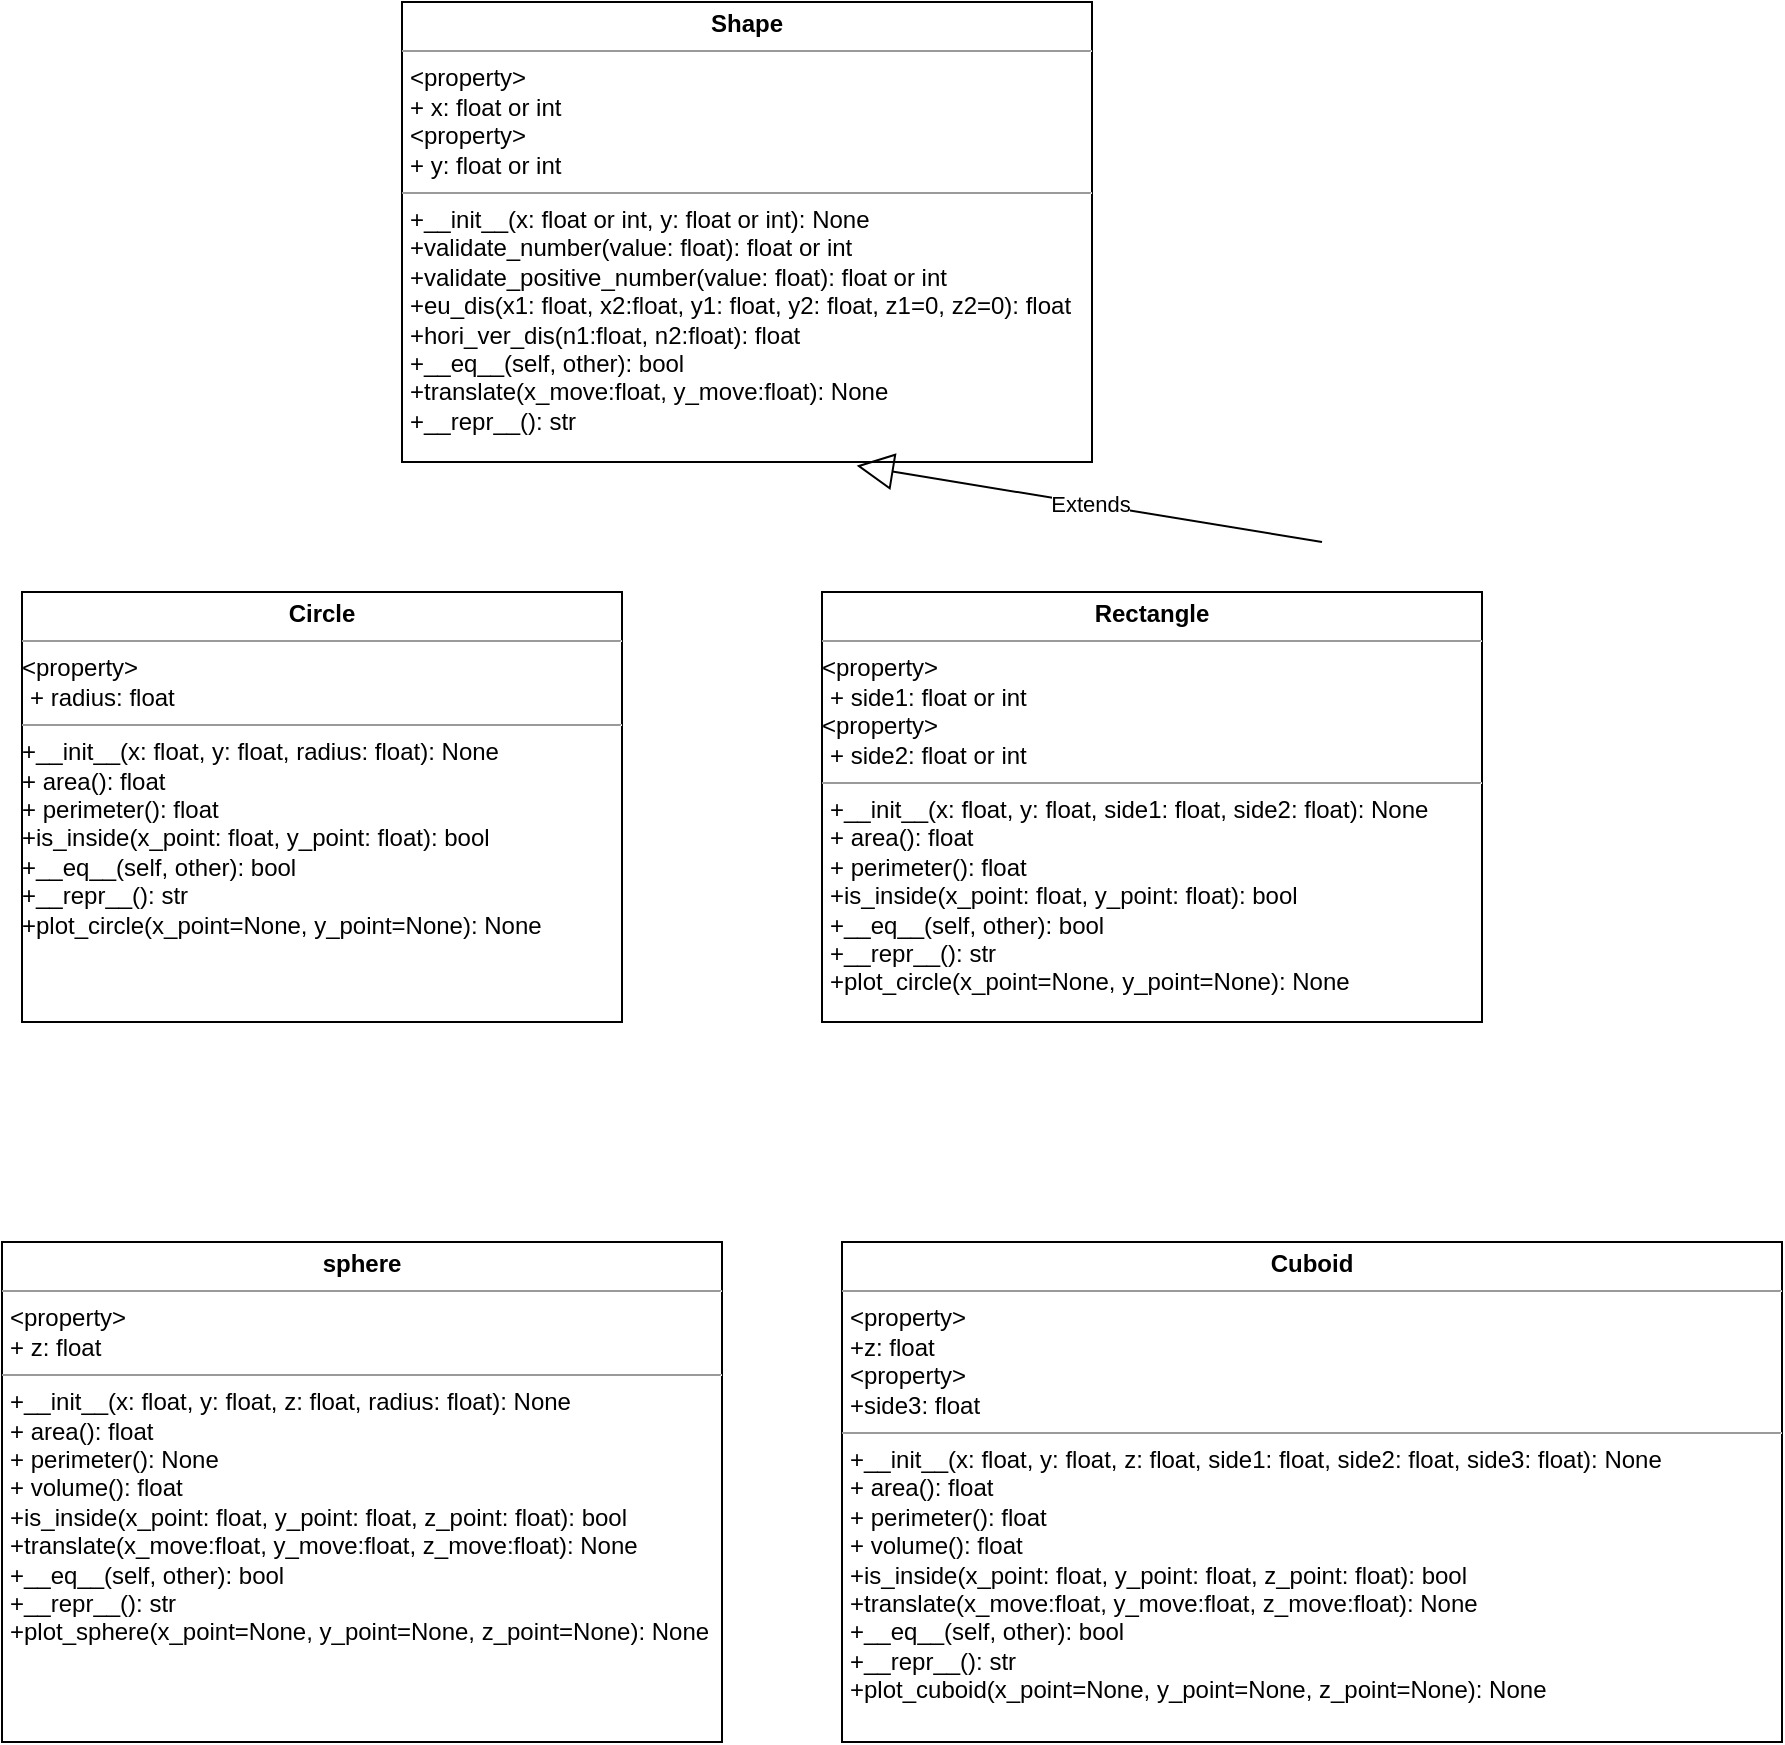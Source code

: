 <mxfile version="15.2.7" type="device"><diagram id="716TIhtd6yE2qo0br7zd" name="Page-1"><mxGraphModel dx="677" dy="489" grid="1" gridSize="10" guides="1" tooltips="1" connect="1" arrows="1" fold="1" page="1" pageScale="1" pageWidth="850" pageHeight="1100" math="0" shadow="0"><root><mxCell id="0"/><mxCell id="1" parent="0"/><mxCell id="pL8FyPuxDcZSbZw7dkn8-1" value="&lt;p style=&quot;margin: 0px ; margin-top: 4px ; text-align: center&quot;&gt;&lt;b&gt;Circle&lt;/b&gt;&lt;/p&gt;&lt;hr size=&quot;1&quot;&gt;&amp;lt;property&amp;gt;&lt;p style=&quot;margin: 0px ; margin-left: 4px&quot;&gt;&lt;span&gt;+ radius: float&lt;/span&gt;&lt;br&gt;&lt;/p&gt;&lt;hr size=&quot;1&quot;&gt;&lt;p style=&quot;margin: 0px 0px 0px 4px&quot;&gt;&lt;/p&gt;+__init__(x: float, y: float, radius: float): None&lt;br&gt;&lt;span&gt;+ area(): float&lt;br&gt;&lt;/span&gt;&lt;span&gt;+ perimeter(): float&lt;br&gt;&lt;/span&gt;&lt;span&gt;+is_inside(x_point: float, y_point: float): bool&lt;br&gt;&lt;/span&gt;&lt;span&gt;+__eq__(self, other): bool&lt;br&gt;+__repr__(): str&lt;br&gt;+plot_circle(x_point=None, y_point=None): None&lt;br&gt;&lt;/span&gt;" style="verticalAlign=top;align=left;overflow=fill;fontSize=12;fontFamily=Helvetica;html=1;" parent="1" vertex="1"><mxGeometry x="20" y="325" width="300" height="215" as="geometry"/></mxCell><mxCell id="pL8FyPuxDcZSbZw7dkn8-2" value="&lt;p style=&quot;margin: 0px ; margin-top: 4px ; text-align: center&quot;&gt;&lt;b&gt;Shape&lt;/b&gt;&lt;/p&gt;&lt;hr size=&quot;1&quot;&gt;&lt;p style=&quot;margin: 0px 0px 0px 4px&quot;&gt;&amp;lt;property&amp;gt;&lt;/p&gt;&lt;p style=&quot;margin: 0px 0px 0px 4px&quot;&gt;+ x: float or int&lt;/p&gt;&lt;p style=&quot;margin: 0px 0px 0px 4px&quot;&gt;&amp;lt;property&amp;gt;&lt;br&gt;&lt;/p&gt;&lt;p style=&quot;margin: 0px 0px 0px 4px&quot;&gt;+ y: float or int&lt;/p&gt;&lt;hr size=&quot;1&quot;&gt;&lt;p style=&quot;margin: 0px ; margin-left: 4px&quot;&gt;&lt;span&gt;+__init__(x: float or int, y: float or int): None&lt;/span&gt;&lt;/p&gt;&lt;p style=&quot;margin: 0px ; margin-left: 4px&quot;&gt;+validate_number(value: float): float or int&lt;/p&gt;&lt;p style=&quot;margin: 0px ; margin-left: 4px&quot;&gt;+validate_positive_number(value: float): float or int&lt;br&gt;&lt;/p&gt;&lt;p style=&quot;margin: 0px ; margin-left: 4px&quot;&gt;+eu_dis(x1: float, x2:float, y1: float, y2: float, z1=0, z2=0): float&lt;br&gt;&lt;/p&gt;&lt;p style=&quot;margin: 0px ; margin-left: 4px&quot;&gt;+hori_ver_dis(n1:float, n2:float): float&lt;br&gt;&lt;/p&gt;&lt;p style=&quot;margin: 0px ; margin-left: 4px&quot;&gt;&lt;span&gt;+__eq__(self, other): bool&lt;/span&gt;&lt;br&gt;&lt;/p&gt;&lt;p style=&quot;margin: 0px ; margin-left: 4px&quot;&gt;+translate(x_move:float, y_move:float): None&lt;span&gt;&lt;br&gt;&lt;/span&gt;&lt;/p&gt;&lt;p style=&quot;margin: 0px ; margin-left: 4px&quot;&gt;&lt;span&gt;+__repr__(): str&lt;/span&gt;&lt;br&gt;&lt;/p&gt;&lt;p style=&quot;margin: 0px ; margin-left: 4px&quot;&gt;&lt;br&gt;&lt;/p&gt;&lt;p style=&quot;margin: 0px ; margin-left: 4px&quot;&gt;&lt;br&gt;&lt;/p&gt;&lt;p style=&quot;margin: 0px 0px 0px 4px&quot;&gt;&lt;br&gt;&lt;/p&gt;&lt;p style=&quot;margin: 0px ; margin-left: 4px&quot;&gt;&lt;br&gt;&lt;/p&gt;" style="verticalAlign=top;align=left;overflow=fill;fontSize=12;fontFamily=Helvetica;html=1;" parent="1" vertex="1"><mxGeometry x="210" y="30" width="345" height="230" as="geometry"/></mxCell><mxCell id="pL8FyPuxDcZSbZw7dkn8-3" value="&lt;p style=&quot;margin: 0px ; margin-top: 4px ; text-align: center&quot;&gt;&lt;b&gt;Rectangle&lt;/b&gt;&lt;/p&gt;&lt;hr size=&quot;1&quot;&gt;&amp;lt;property&amp;gt;&lt;p style=&quot;margin: 0px ; margin-left: 4px&quot;&gt;&lt;span&gt;+ side1: float or int&lt;/span&gt;&lt;br&gt;&lt;/p&gt;&amp;lt;property&amp;gt;&lt;p style=&quot;margin: 0px ; margin-left: 4px&quot;&gt;+ side2: float or int&lt;span&gt;&lt;br&gt;&lt;/span&gt;&lt;/p&gt;&lt;hr size=&quot;1&quot;&gt;&lt;p style=&quot;margin: 0px 0px 0px 4px&quot;&gt;+__init__(x: float, y: float, side1: float, side2: float): None&lt;br&gt;+ area(): float&lt;br&gt;+ perimeter(): float&lt;br&gt;+is_inside(x_point: float, y_point: float): bool&lt;br&gt;+__eq__(self, other): bool&lt;br&gt;+__repr__(): str&lt;br&gt;+plot_circle(x_point=None, y_point=None): None&lt;br&gt;&lt;/p&gt;" style="verticalAlign=top;align=left;overflow=fill;fontSize=12;fontFamily=Helvetica;html=1;" parent="1" vertex="1"><mxGeometry x="420" y="325" width="330" height="215" as="geometry"/></mxCell><mxCell id="pL8FyPuxDcZSbZw7dkn8-7" value="Extends" style="endArrow=block;endSize=16;endFill=0;html=1;entryX=0.659;entryY=1.008;entryDx=0;entryDy=0;entryPerimeter=0;" parent="1" target="pL8FyPuxDcZSbZw7dkn8-2" edge="1"><mxGeometry width="160" relative="1" as="geometry"><mxPoint x="670" y="300" as="sourcePoint"/><mxPoint x="550" y="360" as="targetPoint"/></mxGeometry></mxCell><mxCell id="pL8FyPuxDcZSbZw7dkn8-8" value="&lt;p style=&quot;margin: 0px ; margin-top: 4px ; text-align: center&quot;&gt;&lt;b&gt;sphere&lt;/b&gt;&lt;br&gt;&lt;/p&gt;&lt;hr size=&quot;1&quot;&gt;&lt;p style=&quot;margin: 0px ; margin-left: 4px&quot;&gt;&amp;lt;property&amp;gt;&lt;/p&gt;&lt;p style=&quot;margin: 0px 0px 0px 4px&quot;&gt;+ z: float&lt;br&gt;&lt;/p&gt;&lt;hr size=&quot;1&quot;&gt;&lt;p style=&quot;margin: 0px 0px 0px 4px&quot;&gt;&lt;/p&gt;&lt;p style=&quot;margin: 0px ; margin-left: 4px&quot;&gt;+__init__(x: float, y: float, z: float, radius: float): None&lt;br&gt;+ area(): float&lt;br&gt;+ perimeter(): None&lt;/p&gt;&lt;p style=&quot;margin: 0px ; margin-left: 4px&quot;&gt;+ volume(): float&lt;br&gt;+is_inside(x_point: float, y_point: float, z_point: float): bool&lt;/p&gt;&lt;p style=&quot;margin: 0px ; margin-left: 4px&quot;&gt;+translate(x_move:float, y_move:float, z_move:float): None&lt;br&gt;+__eq__(self, other): bool&lt;br&gt;+__repr__(): str&lt;br&gt;+plot_sphere(x_point=None, y_point=None, z_point=None): None&lt;br&gt;&lt;/p&gt;" style="verticalAlign=top;align=left;overflow=fill;fontSize=12;fontFamily=Helvetica;html=1;" parent="1" vertex="1"><mxGeometry x="10" y="650" width="360" height="250" as="geometry"/></mxCell><mxCell id="pL8FyPuxDcZSbZw7dkn8-9" value="&lt;p style=&quot;margin: 0px ; margin-top: 4px ; text-align: center&quot;&gt;&lt;b&gt;Cuboid&lt;/b&gt;&lt;/p&gt;&lt;hr size=&quot;1&quot;&gt;&lt;p style=&quot;margin: 0px ; margin-left: 4px&quot;&gt;&amp;lt;property&amp;gt;&lt;/p&gt;&lt;p style=&quot;margin: 0px 0px 0px 4px&quot;&gt;+z: float&lt;/p&gt;&lt;p style=&quot;margin: 0px 0px 0px 4px&quot;&gt;&amp;lt;property&amp;gt;&lt;/p&gt;&lt;p style=&quot;margin: 0px 0px 0px 4px&quot;&gt;+side3: float&lt;/p&gt;&lt;hr size=&quot;1&quot;&gt;&lt;p style=&quot;margin: 0px 0px 0px 4px&quot;&gt;+__init__(x: float, y: float, z: float, side1: float, side2: float, side3: float): None&lt;br&gt;+ area(): float&lt;br&gt;+ perimeter(): float&lt;/p&gt;&lt;p style=&quot;margin: 0px 0px 0px 4px&quot;&gt;+ volume(): float&lt;br&gt;+is_inside(x_point: float, y_point: float, z_point: float): bool&lt;/p&gt;&lt;p style=&quot;margin: 0px 0px 0px 4px&quot;&gt;+translate(x_move:float, y_move:float, z_move:float): None&lt;br&gt;+__eq__(self, other): bool&lt;br&gt;+__repr__(): str&lt;br&gt;+plot_cuboid(x_point=None, y_point=None, z_point=None): None&lt;/p&gt;" style="verticalAlign=top;align=left;overflow=fill;fontSize=12;fontFamily=Helvetica;html=1;" parent="1" vertex="1"><mxGeometry x="430" y="650" width="470" height="250" as="geometry"/></mxCell></root></mxGraphModel></diagram></mxfile>